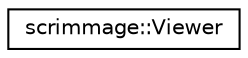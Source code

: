 digraph "Graphical Class Hierarchy"
{
 // LATEX_PDF_SIZE
  edge [fontname="Helvetica",fontsize="10",labelfontname="Helvetica",labelfontsize="10"];
  node [fontname="Helvetica",fontsize="10",shape=record];
  rankdir="LR";
  Node0 [label="scrimmage::Viewer",height=0.2,width=0.4,color="black", fillcolor="white", style="filled",URL="$classscrimmage_1_1Viewer.html",tooltip=" "];
}

